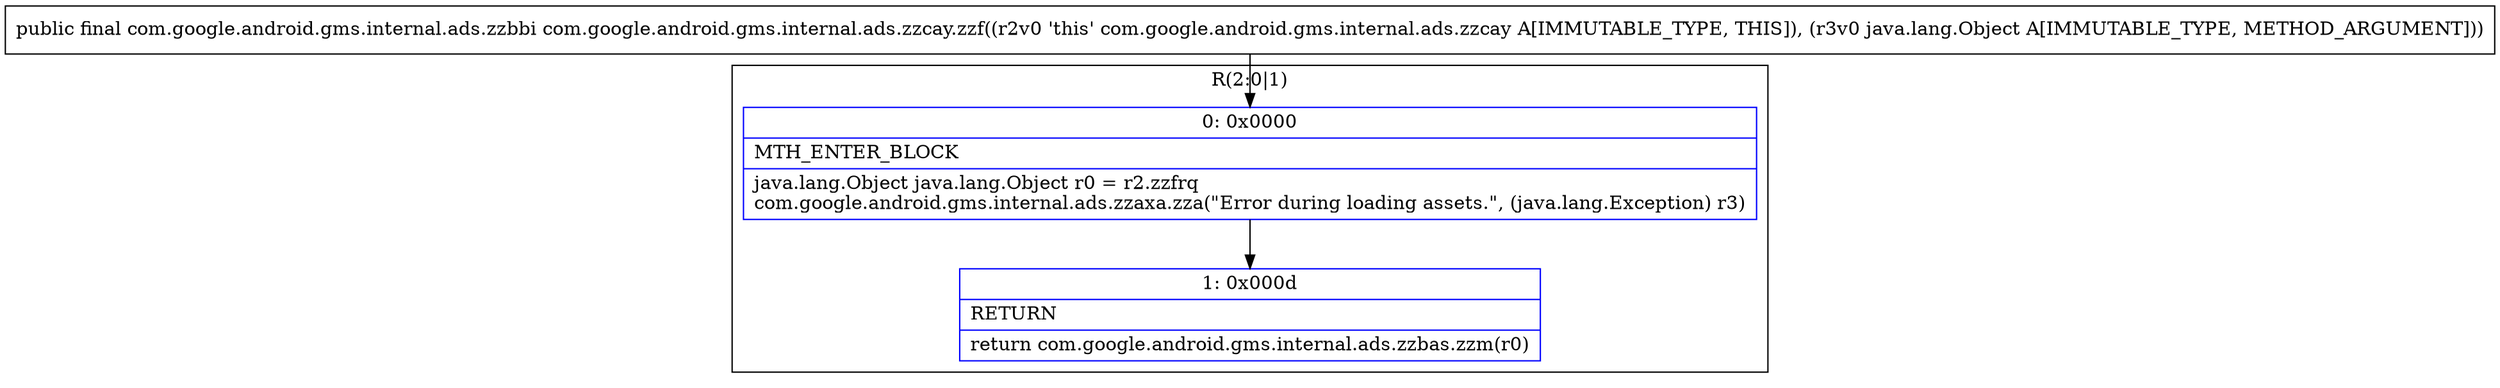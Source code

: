 digraph "CFG forcom.google.android.gms.internal.ads.zzcay.zzf(Ljava\/lang\/Object;)Lcom\/google\/android\/gms\/internal\/ads\/zzbbi;" {
subgraph cluster_Region_858582114 {
label = "R(2:0|1)";
node [shape=record,color=blue];
Node_0 [shape=record,label="{0\:\ 0x0000|MTH_ENTER_BLOCK\l|java.lang.Object java.lang.Object r0 = r2.zzfrq\lcom.google.android.gms.internal.ads.zzaxa.zza(\"Error during loading assets.\", (java.lang.Exception) r3)\l}"];
Node_1 [shape=record,label="{1\:\ 0x000d|RETURN\l|return com.google.android.gms.internal.ads.zzbas.zzm(r0)\l}"];
}
MethodNode[shape=record,label="{public final com.google.android.gms.internal.ads.zzbbi com.google.android.gms.internal.ads.zzcay.zzf((r2v0 'this' com.google.android.gms.internal.ads.zzcay A[IMMUTABLE_TYPE, THIS]), (r3v0 java.lang.Object A[IMMUTABLE_TYPE, METHOD_ARGUMENT])) }"];
MethodNode -> Node_0;
Node_0 -> Node_1;
}

